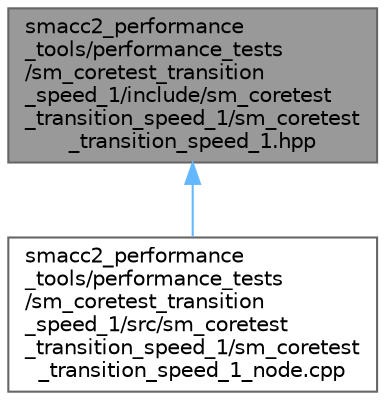 digraph "smacc2_performance_tools/performance_tests/sm_coretest_transition_speed_1/include/sm_coretest_transition_speed_1/sm_coretest_transition_speed_1.hpp"
{
 // LATEX_PDF_SIZE
  bgcolor="transparent";
  edge [fontname=Helvetica,fontsize=10,labelfontname=Helvetica,labelfontsize=10];
  node [fontname=Helvetica,fontsize=10,shape=box,height=0.2,width=0.4];
  Node1 [label="smacc2_performance\l_tools/performance_tests\l/sm_coretest_transition\l_speed_1/include/sm_coretest\l_transition_speed_1/sm_coretest\l_transition_speed_1.hpp",height=0.2,width=0.4,color="gray40", fillcolor="grey60", style="filled", fontcolor="black",tooltip=" "];
  Node1 -> Node2 [dir="back",color="steelblue1",style="solid"];
  Node2 [label="smacc2_performance\l_tools/performance_tests\l/sm_coretest_transition\l_speed_1/src/sm_coretest\l_transition_speed_1/sm_coretest\l_transition_speed_1_node.cpp",height=0.2,width=0.4,color="grey40", fillcolor="white", style="filled",URL="$sm__coretest__transition__speed__1__node_8cpp.html",tooltip=" "];
}
